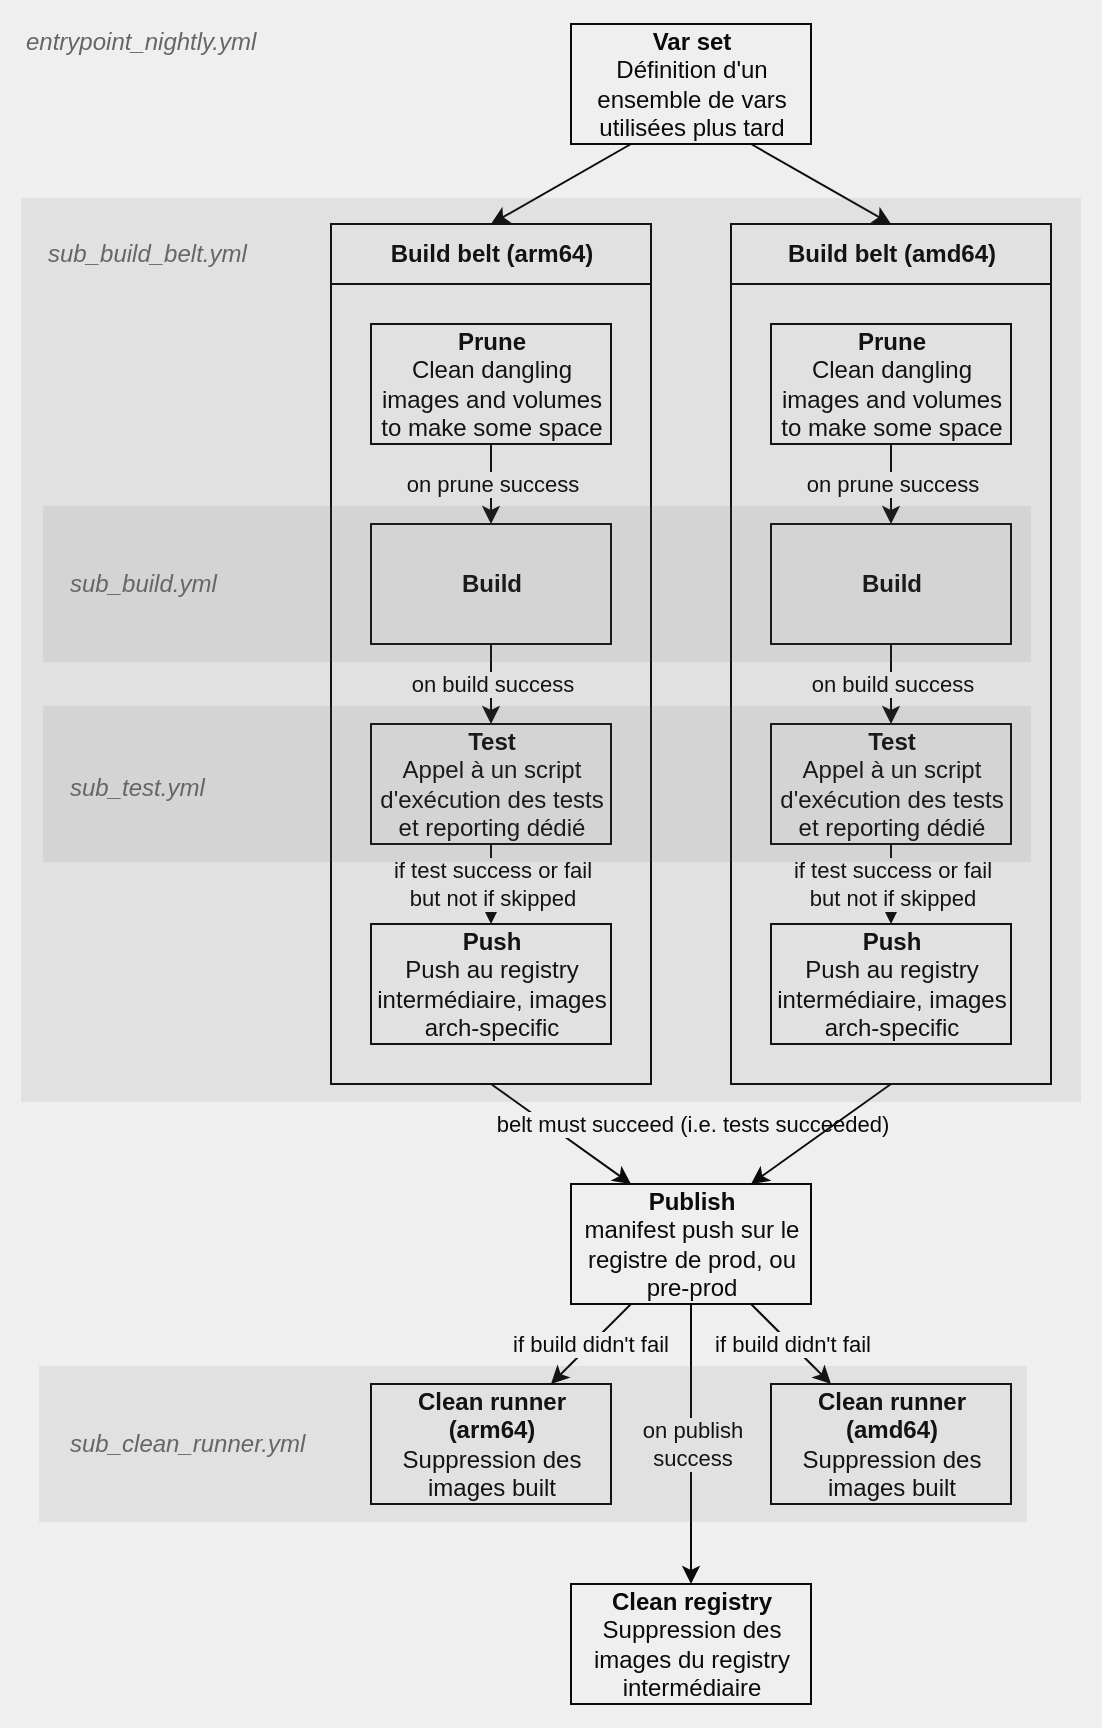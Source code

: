 <mxfile version="19.0.3" type="device" pages="4"><diagram id="oUdxDkNktjuVZKOA78vz" name="nightly"><mxGraphModel dx="841" dy="678" grid="0" gridSize="10" guides="1" tooltips="1" connect="1" arrows="1" fold="1" page="1" pageScale="1" pageWidth="827" pageHeight="1169" math="0" shadow="0"><root><mxCell id="0"/><mxCell id="1" parent="0"/><mxCell id="wuX9oSgIM0jUx1ZWqXyO-3" value="" style="edgeStyle=none;rounded=0;orthogonalLoop=1;jettySize=auto;html=1;entryX=0.5;entryY=0;entryDx=0;entryDy=0;exitX=0.25;exitY=1;exitDx=0;exitDy=0;" parent="1" source="wuX9oSgIM0jUx1ZWqXyO-1" target="wuX9oSgIM0jUx1ZWqXyO-27" edge="1"><mxGeometry relative="1" as="geometry"><mxPoint x="393.577" y="312" as="targetPoint"/></mxGeometry></mxCell><mxCell id="wuX9oSgIM0jUx1ZWqXyO-22" style="edgeStyle=none;rounded=0;orthogonalLoop=1;jettySize=auto;html=1;entryX=0.5;entryY=0;entryDx=0;entryDy=0;exitX=0.75;exitY=1;exitDx=0;exitDy=0;" parent="1" source="wuX9oSgIM0jUx1ZWqXyO-1" target="wuX9oSgIM0jUx1ZWqXyO-36" edge="1"><mxGeometry relative="1" as="geometry"><mxPoint x="547.423" y="312" as="targetPoint"/></mxGeometry></mxCell><mxCell id="wuX9oSgIM0jUx1ZWqXyO-1" value="&lt;b&gt;Var set&lt;/b&gt;&lt;br&gt;Définition d'un ensemble de vars utilisées plus tard" style="whiteSpace=wrap;html=1;" parent="1" vertex="1"><mxGeometry x="390.5" y="182" width="120" height="60" as="geometry"/></mxCell><mxCell id="wuX9oSgIM0jUx1ZWqXyO-10" style="edgeStyle=none;rounded=0;orthogonalLoop=1;jettySize=auto;html=1;" parent="1" edge="1"><mxGeometry relative="1" as="geometry"><mxPoint x="130" y="330" as="sourcePoint"/></mxGeometry></mxCell><mxCell id="wuX9oSgIM0jUx1ZWqXyO-11" style="edgeStyle=none;rounded=0;orthogonalLoop=1;jettySize=auto;html=1;" parent="1" edge="1"><mxGeometry relative="1" as="geometry"><mxPoint x="130" y="460" as="sourcePoint"/></mxGeometry></mxCell><mxCell id="wuX9oSgIM0jUx1ZWqXyO-12" style="edgeStyle=none;rounded=0;orthogonalLoop=1;jettySize=auto;html=1;" parent="1" edge="1"><mxGeometry relative="1" as="geometry"><mxPoint x="130" y="590" as="sourcePoint"/></mxGeometry></mxCell><mxCell id="wuX9oSgIM0jUx1ZWqXyO-13" value="belt must succeed (i.e. tests succeeded)" style="edgeStyle=none;rounded=0;orthogonalLoop=1;jettySize=auto;html=1;exitX=0.5;exitY=1;exitDx=0;exitDy=0;entryX=0.25;entryY=0;entryDx=0;entryDy=0;" parent="1" source="wuX9oSgIM0jUx1ZWqXyO-28" target="wuX9oSgIM0jUx1ZWqXyO-7" edge="1"><mxGeometry x="1" y="42" relative="1" as="geometry"><mxPoint x="393.577" y="762" as="sourcePoint"/><mxPoint x="6" y="4" as="offset"/></mxGeometry></mxCell><mxCell id="wuX9oSgIM0jUx1ZWqXyO-14" value="if build didn't fail" style="edgeStyle=none;rounded=0;orthogonalLoop=1;jettySize=auto;html=1;exitX=0.25;exitY=1;exitDx=0;exitDy=0;" parent="1" source="wuX9oSgIM0jUx1ZWqXyO-7" target="wuX9oSgIM0jUx1ZWqXyO-8" edge="1"><mxGeometry relative="1" as="geometry"/></mxCell><mxCell id="wuX9oSgIM0jUx1ZWqXyO-25" value="if build didn't fail" style="edgeStyle=none;rounded=0;orthogonalLoop=1;jettySize=auto;html=1;" parent="1" source="wuX9oSgIM0jUx1ZWqXyO-7" target="wuX9oSgIM0jUx1ZWqXyO-24" edge="1"><mxGeometry relative="1" as="geometry"/></mxCell><mxCell id="wuX9oSgIM0jUx1ZWqXyO-45" value="on publish&lt;br&gt;success" style="edgeStyle=none;rounded=0;orthogonalLoop=1;jettySize=auto;html=1;entryX=0.5;entryY=0;entryDx=0;entryDy=0;" parent="1" source="wuX9oSgIM0jUx1ZWqXyO-7" target="wuX9oSgIM0jUx1ZWqXyO-9" edge="1"><mxGeometry relative="1" as="geometry"/></mxCell><mxCell id="wuX9oSgIM0jUx1ZWqXyO-7" value="&lt;b&gt;Publish&lt;/b&gt;&lt;br&gt;manifest push sur le registre de prod, ou pre-prod" style="whiteSpace=wrap;html=1;" parent="1" vertex="1"><mxGeometry x="390.5" y="762" width="120" height="60" as="geometry"/></mxCell><mxCell id="wuX9oSgIM0jUx1ZWqXyO-8" value="&lt;b&gt;Clean runner (arm64)&lt;/b&gt;&lt;br&gt;Suppression des images built" style="whiteSpace=wrap;html=1;" parent="1" vertex="1"><mxGeometry x="290.5" y="862" width="120" height="60" as="geometry"/></mxCell><mxCell id="wuX9oSgIM0jUx1ZWqXyO-9" value="&lt;b&gt;Clean registry&lt;/b&gt;&lt;br&gt;Suppression des images du registry intermédiaire" style="whiteSpace=wrap;html=1;" parent="1" vertex="1"><mxGeometry x="390.5" y="962" width="120" height="60" as="geometry"/></mxCell><mxCell id="wuX9oSgIM0jUx1ZWqXyO-23" value="" style="edgeStyle=none;rounded=0;orthogonalLoop=1;jettySize=auto;html=1;entryX=0.75;entryY=0;entryDx=0;entryDy=0;exitX=0.5;exitY=1;exitDx=0;exitDy=0;" parent="1" source="wuX9oSgIM0jUx1ZWqXyO-37" target="wuX9oSgIM0jUx1ZWqXyO-7" edge="1"><mxGeometry relative="1" as="geometry"><mxPoint x="547.423" y="762" as="sourcePoint"/></mxGeometry></mxCell><mxCell id="wuX9oSgIM0jUx1ZWqXyO-24" value="&lt;b&gt;Clean runner (amd64)&lt;/b&gt;&lt;br&gt;Suppression des images built" style="whiteSpace=wrap;html=1;" parent="1" vertex="1"><mxGeometry x="490.5" y="862" width="120" height="60" as="geometry"/></mxCell><mxCell id="wuX9oSgIM0jUx1ZWqXyO-27" value="&lt;b&gt;Build belt (arm64)&lt;/b&gt;" style="whiteSpace=wrap;html=1;" parent="1" vertex="1"><mxGeometry x="270.5" y="282" width="160" height="30" as="geometry"/></mxCell><mxCell id="wuX9oSgIM0jUx1ZWqXyO-28" value="" style="whiteSpace=wrap;html=1;" parent="1" vertex="1"><mxGeometry x="270.5" y="312" width="160" height="400" as="geometry"/></mxCell><mxCell id="wuX9oSgIM0jUx1ZWqXyO-33" value="on prune success" style="edgeStyle=none;rounded=0;orthogonalLoop=1;jettySize=auto;html=1;" parent="1" source="wuX9oSgIM0jUx1ZWqXyO-29" target="wuX9oSgIM0jUx1ZWqXyO-30" edge="1"><mxGeometry relative="1" as="geometry"/></mxCell><mxCell id="wuX9oSgIM0jUx1ZWqXyO-29" value="&lt;b&gt;Prune&lt;/b&gt;&lt;br&gt;Clean dangling images and volumes to make some space" style="whiteSpace=wrap;html=1;" parent="1" vertex="1"><mxGeometry x="290.5" y="332" width="120" height="60" as="geometry"/></mxCell><mxCell id="wuX9oSgIM0jUx1ZWqXyO-34" value="on build success" style="edgeStyle=none;rounded=0;orthogonalLoop=1;jettySize=auto;html=1;" parent="1" source="wuX9oSgIM0jUx1ZWqXyO-30" target="wuX9oSgIM0jUx1ZWqXyO-31" edge="1"><mxGeometry relative="1" as="geometry"/></mxCell><mxCell id="wuX9oSgIM0jUx1ZWqXyO-30" value="&lt;b&gt;Build&lt;/b&gt;" style="whiteSpace=wrap;html=1;" parent="1" vertex="1"><mxGeometry x="290.5" y="432" width="120" height="60" as="geometry"/></mxCell><mxCell id="wuX9oSgIM0jUx1ZWqXyO-35" value="if test success or fail&lt;br&gt;but not if skipped" style="edgeStyle=none;rounded=0;orthogonalLoop=1;jettySize=auto;html=1;" parent="1" source="wuX9oSgIM0jUx1ZWqXyO-31" target="wuX9oSgIM0jUx1ZWqXyO-32" edge="1"><mxGeometry relative="1" as="geometry"/></mxCell><mxCell id="wuX9oSgIM0jUx1ZWqXyO-31" value="&lt;b&gt;Test&lt;/b&gt;&lt;br&gt;Appel à un script d'exécution des tests et reporting dédié" style="whiteSpace=wrap;html=1;" parent="1" vertex="1"><mxGeometry x="290.5" y="532" width="120" height="60" as="geometry"/></mxCell><mxCell id="wuX9oSgIM0jUx1ZWqXyO-32" value="&lt;b&gt;Push&lt;/b&gt;&lt;br&gt;Push au registry intermédiaire, images arch-specific" style="whiteSpace=wrap;html=1;" parent="1" vertex="1"><mxGeometry x="290.5" y="632" width="120" height="60" as="geometry"/></mxCell><mxCell id="wuX9oSgIM0jUx1ZWqXyO-36" value="&lt;b&gt;Build belt (amd64)&lt;/b&gt;" style="whiteSpace=wrap;html=1;" parent="1" vertex="1"><mxGeometry x="470.5" y="282" width="160" height="30" as="geometry"/></mxCell><mxCell id="wuX9oSgIM0jUx1ZWqXyO-37" value="" style="whiteSpace=wrap;html=1;" parent="1" vertex="1"><mxGeometry x="470.5" y="312" width="160" height="400" as="geometry"/></mxCell><mxCell id="wuX9oSgIM0jUx1ZWqXyO-38" value="on prune success" style="edgeStyle=none;rounded=0;orthogonalLoop=1;jettySize=auto;html=1;" parent="1" source="wuX9oSgIM0jUx1ZWqXyO-39" target="wuX9oSgIM0jUx1ZWqXyO-41" edge="1"><mxGeometry relative="1" as="geometry"/></mxCell><mxCell id="wuX9oSgIM0jUx1ZWqXyO-39" value="&lt;b&gt;Prune&lt;/b&gt;&lt;br&gt;Clean dangling images and volumes to make some space" style="whiteSpace=wrap;html=1;" parent="1" vertex="1"><mxGeometry x="490.5" y="332" width="120" height="60" as="geometry"/></mxCell><mxCell id="wuX9oSgIM0jUx1ZWqXyO-40" value="on build success" style="edgeStyle=none;rounded=0;orthogonalLoop=1;jettySize=auto;html=1;" parent="1" source="wuX9oSgIM0jUx1ZWqXyO-41" target="wuX9oSgIM0jUx1ZWqXyO-43" edge="1"><mxGeometry relative="1" as="geometry"/></mxCell><mxCell id="wuX9oSgIM0jUx1ZWqXyO-41" value="&lt;b&gt;Build&lt;/b&gt;" style="whiteSpace=wrap;html=1;" parent="1" vertex="1"><mxGeometry x="490.5" y="432" width="120" height="60" as="geometry"/></mxCell><mxCell id="wuX9oSgIM0jUx1ZWqXyO-42" value="if test success or fail&lt;br&gt;but not if skipped" style="edgeStyle=none;rounded=0;orthogonalLoop=1;jettySize=auto;html=1;" parent="1" source="wuX9oSgIM0jUx1ZWqXyO-43" target="wuX9oSgIM0jUx1ZWqXyO-44" edge="1"><mxGeometry relative="1" as="geometry"/></mxCell><mxCell id="wuX9oSgIM0jUx1ZWqXyO-43" value="&lt;b&gt;Test&lt;/b&gt;&lt;br&gt;Appel à un script d'exécution des tests et reporting dédié" style="whiteSpace=wrap;html=1;" parent="1" vertex="1"><mxGeometry x="490.5" y="532" width="120" height="60" as="geometry"/></mxCell><mxCell id="wuX9oSgIM0jUx1ZWqXyO-44" value="&lt;b&gt;Push&lt;/b&gt;&lt;br&gt;Push au registry intermédiaire, images arch-specific" style="whiteSpace=wrap;html=1;" parent="1" vertex="1"><mxGeometry x="490.5" y="632" width="120" height="60" as="geometry"/></mxCell><mxCell id="ziupGznKkiWAc8CRBbru-1" value="" style="group" parent="1" vertex="1" connectable="0"><mxGeometry x="126.5" y="523" width="494" height="78" as="geometry"/></mxCell><mxCell id="TZnMU-Mx0C_ofMHHKiMI-8" value="" style="rounded=0;whiteSpace=wrap;html=1;fillColor=#666666;fontColor=#333333;strokeColor=none;dashed=1;opacity=10;" parent="ziupGznKkiWAc8CRBbru-1" vertex="1"><mxGeometry width="494" height="78" as="geometry"/></mxCell><mxCell id="TZnMU-Mx0C_ofMHHKiMI-4" value="sub_test.yml" style="text;html=1;align=left;verticalAlign=middle;resizable=0;points=[];autosize=1;strokeColor=none;fillColor=none;fontStyle=2;fontColor=#666666;" parent="ziupGznKkiWAc8CRBbru-1" vertex="1"><mxGeometry x="11" y="32" width="77" height="18" as="geometry"/></mxCell><mxCell id="ziupGznKkiWAc8CRBbru-2" value="" style="group" parent="1" vertex="1" connectable="0"><mxGeometry x="126.5" y="423" width="494" height="78" as="geometry"/></mxCell><mxCell id="TZnMU-Mx0C_ofMHHKiMI-7" value="" style="rounded=0;whiteSpace=wrap;html=1;fillColor=#666666;fontColor=#333333;strokeColor=none;dashed=1;opacity=10;" parent="ziupGznKkiWAc8CRBbru-2" vertex="1"><mxGeometry width="494" height="78" as="geometry"/></mxCell><mxCell id="TZnMU-Mx0C_ofMHHKiMI-3" value="sub_build.yml" style="text;html=1;align=left;verticalAlign=middle;resizable=0;points=[];autosize=1;strokeColor=none;fillColor=none;fontStyle=2;fontColor=#666666;" parent="ziupGznKkiWAc8CRBbru-2" vertex="1"><mxGeometry x="11" y="30" width="83" height="18" as="geometry"/></mxCell><mxCell id="ziupGznKkiWAc8CRBbru-3" value="" style="group" parent="1" vertex="1" connectable="0"><mxGeometry x="124.5" y="853" width="494" height="78" as="geometry"/></mxCell><mxCell id="TZnMU-Mx0C_ofMHHKiMI-10" value="" style="rounded=0;whiteSpace=wrap;html=1;fillColor=#666666;fontColor=#333333;strokeColor=none;dashed=1;opacity=10;" parent="ziupGznKkiWAc8CRBbru-3" vertex="1"><mxGeometry width="494" height="78" as="geometry"/></mxCell><mxCell id="TZnMU-Mx0C_ofMHHKiMI-11" value="sub_clean_runner.yml" style="text;html=1;align=left;verticalAlign=middle;resizable=0;points=[];autosize=1;strokeColor=none;fillColor=none;fontStyle=2;fontColor=#666666;" parent="ziupGznKkiWAc8CRBbru-3" vertex="1"><mxGeometry x="13" y="30" width="127" height="18" as="geometry"/></mxCell><mxCell id="ziupGznKkiWAc8CRBbru-4" value="" style="group" parent="1" vertex="1" connectable="0"><mxGeometry x="115.5" y="269" width="530" height="452" as="geometry"/></mxCell><mxCell id="TZnMU-Mx0C_ofMHHKiMI-6" value="" style="rounded=0;whiteSpace=wrap;html=1;fillColor=#666666;fontColor=#333333;strokeColor=none;dashed=1;opacity=10;" parent="ziupGznKkiWAc8CRBbru-4" vertex="1"><mxGeometry width="530" height="452" as="geometry"/></mxCell><mxCell id="TZnMU-Mx0C_ofMHHKiMI-5" value="sub_build_belt.yml" style="text;html=1;align=left;verticalAlign=middle;resizable=0;points=[];autosize=1;strokeColor=none;fillColor=none;fontStyle=2;fontColor=#666666;" parent="ziupGznKkiWAc8CRBbru-4" vertex="1"><mxGeometry x="11" y="19" width="109" height="18" as="geometry"/></mxCell><mxCell id="ziupGznKkiWAc8CRBbru-5" value="" style="group" parent="1" vertex="1" connectable="0"><mxGeometry x="105" y="170" width="551" height="864" as="geometry"/></mxCell><mxCell id="TZnMU-Mx0C_ofMHHKiMI-12" value="" style="rounded=0;whiteSpace=wrap;html=1;fillColor=#666666;fontColor=#333333;strokeColor=none;dashed=1;opacity=10;" parent="ziupGznKkiWAc8CRBbru-5" vertex="1"><mxGeometry width="551" height="864" as="geometry"/></mxCell><mxCell id="TZnMU-Mx0C_ofMHHKiMI-13" value="entrypoint_nightly.yml" style="text;html=1;align=left;verticalAlign=middle;resizable=0;points=[];autosize=1;strokeColor=none;fillColor=none;fontStyle=2;fontColor=#666666;" parent="ziupGznKkiWAc8CRBbru-5" vertex="1"><mxGeometry x="10.5" y="12" width="125" height="18" as="geometry"/></mxCell></root></mxGraphModel></diagram><diagram id="EORowYz9TdDb1lFO-3GI" name="external PR"><mxGraphModel dx="1851" dy="848" grid="1" gridSize="10" guides="1" tooltips="1" connect="1" arrows="1" fold="1" page="0" pageScale="1" pageWidth="827" pageHeight="1169" math="0" shadow="0"><root><mxCell id="0"/><mxCell id="1" parent="0"/><mxCell id="Pl0NpAyM7Yf8DKogT1UU-1" value="" style="edgeStyle=none;rounded=0;orthogonalLoop=1;jettySize=auto;html=1;entryX=0.5;entryY=0;entryDx=0;entryDy=0;exitX=0.25;exitY=1;exitDx=0;exitDy=0;" parent="1" source="Pl0NpAyM7Yf8DKogT1UU-3" target="Pl0NpAyM7Yf8DKogT1UU-13" edge="1"><mxGeometry relative="1" as="geometry"><mxPoint x="393.577" y="312" as="targetPoint"/></mxGeometry></mxCell><mxCell id="Pl0NpAyM7Yf8DKogT1UU-2" style="edgeStyle=none;rounded=0;orthogonalLoop=1;jettySize=auto;html=1;entryX=0.5;entryY=0;entryDx=0;entryDy=0;exitX=0.75;exitY=1;exitDx=0;exitDy=0;" parent="1" source="Pl0NpAyM7Yf8DKogT1UU-3" target="Pl0NpAyM7Yf8DKogT1UU-22" edge="1"><mxGeometry relative="1" as="geometry"><mxPoint x="547.423" y="312" as="targetPoint"/></mxGeometry></mxCell><mxCell id="Pl0NpAyM7Yf8DKogT1UU-3" value="&lt;b&gt;Var set&lt;/b&gt;&lt;br&gt;Définition d'un ensemble de vars utilisées plus tard" style="whiteSpace=wrap;html=1;" parent="1" vertex="1"><mxGeometry x="390.5" y="182" width="120" height="60" as="geometry"/></mxCell><mxCell id="Pl0NpAyM7Yf8DKogT1UU-4" value="&lt;meta charset=&quot;utf-8&quot;&gt;&lt;span style=&quot;color: rgb(0, 0, 0); font-family: Helvetica; font-size: 11px; font-style: normal; font-variant-ligatures: normal; font-variant-caps: normal; font-weight: 400; letter-spacing: normal; orphans: 2; text-align: center; text-indent: 0px; text-transform: none; widows: 2; word-spacing: 0px; -webkit-text-stroke-width: 0px; background-color: rgb(255, 255, 255); text-decoration-thickness: initial; text-decoration-style: initial; text-decoration-color: initial; float: none; display: inline !important;&quot;&gt;on build success&lt;/span&gt;" style="edgeStyle=none;rounded=0;orthogonalLoop=1;jettySize=auto;html=1;exitX=0.5;exitY=1;exitDx=0;exitDy=0;entryX=0.5;entryY=0;entryDx=0;entryDy=0;" parent="1" source="Pl0NpAyM7Yf8DKogT1UU-14" target="Pl0NpAyM7Yf8DKogT1UU-9" edge="1"><mxGeometry x="0.118" relative="1" as="geometry"><mxPoint x="393.577" y="762" as="sourcePoint"/><mxPoint as="offset"/><mxPoint x="420.5" y="762" as="targetPoint"/></mxGeometry></mxCell><mxCell id="Pl0NpAyM7Yf8DKogT1UU-9" value="&lt;b&gt;Clean runner (arm64)&lt;/b&gt;&lt;br&gt;Suppression des images built" style="whiteSpace=wrap;html=1;" parent="1" vertex="1"><mxGeometry x="290.5" y="650" width="120" height="60" as="geometry"/></mxCell><mxCell id="Pl0NpAyM7Yf8DKogT1UU-11" value="&lt;meta charset=&quot;utf-8&quot;&gt;&lt;span style=&quot;color: rgb(0, 0, 0); font-family: Helvetica; font-size: 11px; font-style: normal; font-variant-ligatures: normal; font-variant-caps: normal; font-weight: 400; letter-spacing: normal; orphans: 2; text-align: center; text-indent: 0px; text-transform: none; widows: 2; word-spacing: 0px; -webkit-text-stroke-width: 0px; background-color: rgb(255, 255, 255); text-decoration-thickness: initial; text-decoration-style: initial; text-decoration-color: initial; float: none; display: inline !important;&quot;&gt;on build success&lt;/span&gt;" style="edgeStyle=none;rounded=0;orthogonalLoop=1;jettySize=auto;html=1;entryX=0.5;entryY=0;entryDx=0;entryDy=0;exitX=0.5;exitY=1;exitDx=0;exitDy=0;" parent="1" source="Pl0NpAyM7Yf8DKogT1UU-23" target="Pl0NpAyM7Yf8DKogT1UU-12" edge="1"><mxGeometry x="0.118" relative="1" as="geometry"><mxPoint x="547.423" y="762" as="sourcePoint"/><mxPoint x="480.5" y="762" as="targetPoint"/><mxPoint as="offset"/></mxGeometry></mxCell><mxCell id="Pl0NpAyM7Yf8DKogT1UU-12" value="&lt;b&gt;Clean runner (amd64)&lt;/b&gt;&lt;br&gt;Suppression des images built" style="whiteSpace=wrap;html=1;" parent="1" vertex="1"><mxGeometry x="490.5" y="650" width="120" height="60" as="geometry"/></mxCell><mxCell id="Pl0NpAyM7Yf8DKogT1UU-13" value="&lt;b&gt;Build belt (arm64)&lt;/b&gt;" style="whiteSpace=wrap;html=1;" parent="1" vertex="1"><mxGeometry x="270.5" y="282" width="160" height="30" as="geometry"/></mxCell><mxCell id="Pl0NpAyM7Yf8DKogT1UU-14" value="" style="whiteSpace=wrap;html=1;" parent="1" vertex="1"><mxGeometry x="270.5" y="312" width="160" height="298" as="geometry"/></mxCell><mxCell id="Pl0NpAyM7Yf8DKogT1UU-15" value="on prune success" style="edgeStyle=none;rounded=0;orthogonalLoop=1;jettySize=auto;html=1;" parent="1" source="Pl0NpAyM7Yf8DKogT1UU-16" target="Pl0NpAyM7Yf8DKogT1UU-18" edge="1"><mxGeometry relative="1" as="geometry"/></mxCell><mxCell id="Pl0NpAyM7Yf8DKogT1UU-16" value="&lt;b&gt;Prune&lt;/b&gt;&lt;br&gt;Clean dangling images and volumes to make some space" style="whiteSpace=wrap;html=1;" parent="1" vertex="1"><mxGeometry x="290.5" y="332" width="120" height="60" as="geometry"/></mxCell><mxCell id="Pl0NpAyM7Yf8DKogT1UU-17" value="on build success" style="edgeStyle=none;rounded=0;orthogonalLoop=1;jettySize=auto;html=1;" parent="1" source="Pl0NpAyM7Yf8DKogT1UU-18" target="Pl0NpAyM7Yf8DKogT1UU-20" edge="1"><mxGeometry relative="1" as="geometry"/></mxCell><mxCell id="Pl0NpAyM7Yf8DKogT1UU-18" value="&lt;b&gt;Build&lt;/b&gt;" style="whiteSpace=wrap;html=1;" parent="1" vertex="1"><mxGeometry x="290.5" y="432" width="120" height="60" as="geometry"/></mxCell><mxCell id="Pl0NpAyM7Yf8DKogT1UU-20" value="&lt;b&gt;Test&lt;/b&gt;&lt;br&gt;Appel à un script d'exécution des tests et reporting dédié" style="whiteSpace=wrap;html=1;" parent="1" vertex="1"><mxGeometry x="290.5" y="532" width="120" height="60" as="geometry"/></mxCell><mxCell id="Pl0NpAyM7Yf8DKogT1UU-22" value="&lt;b&gt;Build belt (amd64)&lt;/b&gt;" style="whiteSpace=wrap;html=1;" parent="1" vertex="1"><mxGeometry x="470.5" y="282" width="160" height="30" as="geometry"/></mxCell><mxCell id="Pl0NpAyM7Yf8DKogT1UU-23" value="" style="whiteSpace=wrap;html=1;" parent="1" vertex="1"><mxGeometry x="470.5" y="312" width="160" height="298" as="geometry"/></mxCell><mxCell id="Pl0NpAyM7Yf8DKogT1UU-24" value="on prune success" style="edgeStyle=none;rounded=0;orthogonalLoop=1;jettySize=auto;html=1;" parent="1" source="Pl0NpAyM7Yf8DKogT1UU-25" target="Pl0NpAyM7Yf8DKogT1UU-27" edge="1"><mxGeometry relative="1" as="geometry"/></mxCell><mxCell id="Pl0NpAyM7Yf8DKogT1UU-25" value="&lt;b&gt;Prune&lt;/b&gt;&lt;br&gt;Clean dangling images and volumes to make some space" style="whiteSpace=wrap;html=1;" parent="1" vertex="1"><mxGeometry x="490.5" y="332" width="120" height="60" as="geometry"/></mxCell><mxCell id="Pl0NpAyM7Yf8DKogT1UU-26" value="on build success" style="edgeStyle=none;rounded=0;orthogonalLoop=1;jettySize=auto;html=1;" parent="1" source="Pl0NpAyM7Yf8DKogT1UU-27" target="Pl0NpAyM7Yf8DKogT1UU-29" edge="1"><mxGeometry relative="1" as="geometry"/></mxCell><mxCell id="Pl0NpAyM7Yf8DKogT1UU-27" value="&lt;b&gt;Build&lt;/b&gt;" style="whiteSpace=wrap;html=1;" parent="1" vertex="1"><mxGeometry x="490.5" y="432" width="120" height="60" as="geometry"/></mxCell><mxCell id="Pl0NpAyM7Yf8DKogT1UU-29" value="&lt;b&gt;Test&lt;/b&gt;&lt;br&gt;Appel à un script d'exécution des tests et reporting dédié" style="whiteSpace=wrap;html=1;" parent="1" vertex="1"><mxGeometry x="490.5" y="532" width="120" height="60" as="geometry"/></mxCell><mxCell id="Pl0NpAyM7Yf8DKogT1UU-31" value="" style="group" parent="1" vertex="1" connectable="0"><mxGeometry x="130" y="523" width="531" height="361" as="geometry"/></mxCell><mxCell id="Pl0NpAyM7Yf8DKogT1UU-32" value="" style="rounded=0;whiteSpace=wrap;html=1;fillColor=#666666;fontColor=#333333;strokeColor=none;dashed=1;opacity=10;" parent="Pl0NpAyM7Yf8DKogT1UU-31" vertex="1"><mxGeometry width="494" height="78" as="geometry"/></mxCell><mxCell id="Pl0NpAyM7Yf8DKogT1UU-33" value="sub_test.yml" style="text;html=1;align=left;verticalAlign=middle;resizable=0;points=[];autosize=1;strokeColor=none;fillColor=none;fontStyle=2;fontColor=#666666;" parent="Pl0NpAyM7Yf8DKogT1UU-31" vertex="1"><mxGeometry x="11" y="32" width="77" height="18" as="geometry"/></mxCell><mxCell id="Pl0NpAyM7Yf8DKogT1UU-40" value="" style="group" parent="Pl0NpAyM7Yf8DKogT1UU-31" vertex="1" connectable="0"><mxGeometry x="-20" y="-263" width="551" height="624" as="geometry"/></mxCell><mxCell id="Pl0NpAyM7Yf8DKogT1UU-41" value="" style="rounded=0;whiteSpace=wrap;html=1;fillColor=#666666;fontColor=#333333;strokeColor=none;dashed=1;opacity=10;" parent="Pl0NpAyM7Yf8DKogT1UU-40" vertex="1"><mxGeometry width="530" height="360" as="geometry"/></mxCell><mxCell id="Pl0NpAyM7Yf8DKogT1UU-42" value="sub_build_belt.yml" style="text;html=1;align=left;verticalAlign=middle;resizable=0;points=[];autosize=1;strokeColor=none;fillColor=none;fontStyle=2;fontColor=#666666;" parent="Pl0NpAyM7Yf8DKogT1UU-40" vertex="1"><mxGeometry x="11" y="19" width="109" height="18" as="geometry"/></mxCell><mxCell id="Pl0NpAyM7Yf8DKogT1UU-47" value="" style="rounded=0;whiteSpace=wrap;html=1;fillColor=#666666;fontColor=#333333;strokeColor=none;dashed=1;opacity=10;" parent="Pl0NpAyM7Yf8DKogT1UU-40" vertex="1"><mxGeometry x="-10.5" y="-100" width="551" height="580" as="geometry"/></mxCell><mxCell id="Pl0NpAyM7Yf8DKogT1UU-34" value="" style="group" parent="1" vertex="1" connectable="0"><mxGeometry x="130" y="423" width="494" height="78" as="geometry"/></mxCell><mxCell id="Pl0NpAyM7Yf8DKogT1UU-35" value="" style="rounded=0;whiteSpace=wrap;html=1;fillColor=#666666;fontColor=#333333;strokeColor=none;dashed=1;opacity=10;" parent="Pl0NpAyM7Yf8DKogT1UU-34" vertex="1"><mxGeometry width="494" height="78" as="geometry"/></mxCell><mxCell id="Pl0NpAyM7Yf8DKogT1UU-36" value="sub_build.yml" style="text;html=1;align=left;verticalAlign=middle;resizable=0;points=[];autosize=1;strokeColor=none;fillColor=none;fontStyle=2;fontColor=#666666;" parent="Pl0NpAyM7Yf8DKogT1UU-34" vertex="1"><mxGeometry x="11" y="30" width="83" height="18" as="geometry"/></mxCell><mxCell id="Pl0NpAyM7Yf8DKogT1UU-37" value="" style="group" parent="1" vertex="1" connectable="0"><mxGeometry x="130" y="641" width="494" height="78" as="geometry"/></mxCell><mxCell id="Pl0NpAyM7Yf8DKogT1UU-38" value="" style="rounded=0;whiteSpace=wrap;html=1;fillColor=#666666;fontColor=#333333;strokeColor=none;dashed=1;opacity=10;" parent="Pl0NpAyM7Yf8DKogT1UU-37" vertex="1"><mxGeometry width="494" height="78" as="geometry"/></mxCell><mxCell id="Pl0NpAyM7Yf8DKogT1UU-39" value="sub_clean_runner.yml" style="text;html=1;align=left;verticalAlign=middle;resizable=0;points=[];autosize=1;strokeColor=none;fillColor=none;fontStyle=2;fontColor=#666666;" parent="Pl0NpAyM7Yf8DKogT1UU-37" vertex="1"><mxGeometry x="13" y="30" width="127" height="18" as="geometry"/></mxCell><mxCell id="Pl0NpAyM7Yf8DKogT1UU-46" value="" style="group" parent="1" vertex="1" connectable="0"><mxGeometry x="-540" y="111" width="1019" height="700" as="geometry"/></mxCell><mxCell id="Pl0NpAyM7Yf8DKogT1UU-48" value="entrypoint_preprod_*.yml" style="text;html=1;align=left;verticalAlign=middle;resizable=0;points=[];autosize=1;strokeColor=none;fillColor=none;fontStyle=2;fontColor=#666666;" parent="Pl0NpAyM7Yf8DKogT1UU-46" vertex="1"><mxGeometry x="644.5" y="59.002" width="150" height="20" as="geometry"/></mxCell></root></mxGraphModel></diagram><diagram id="os21v0wulnmIMyBZTC94" name="release PR (preprod)"><mxGraphModel dx="841" dy="678" grid="0" gridSize="10" guides="1" tooltips="1" connect="1" arrows="1" fold="1" page="0" pageScale="1" pageWidth="827" pageHeight="1169" math="0" shadow="0"><root><mxCell id="0"/><mxCell id="1" parent="0"/><mxCell id="J4MXsIWUhymtV_mAmKUy-1" value="" style="edgeStyle=none;rounded=0;orthogonalLoop=1;jettySize=auto;html=1;entryX=0.5;entryY=0;entryDx=0;entryDy=0;exitX=0.25;exitY=1;exitDx=0;exitDy=0;" parent="1" source="J4MXsIWUhymtV_mAmKUy-3" target="J4MXsIWUhymtV_mAmKUy-13" edge="1"><mxGeometry relative="1" as="geometry"><mxPoint x="393.577" y="312" as="targetPoint"/></mxGeometry></mxCell><mxCell id="J4MXsIWUhymtV_mAmKUy-2" style="edgeStyle=none;rounded=0;orthogonalLoop=1;jettySize=auto;html=1;entryX=0.5;entryY=0;entryDx=0;entryDy=0;exitX=0.75;exitY=1;exitDx=0;exitDy=0;" parent="1" source="J4MXsIWUhymtV_mAmKUy-3" target="J4MXsIWUhymtV_mAmKUy-22" edge="1"><mxGeometry relative="1" as="geometry"><mxPoint x="547.423" y="312" as="targetPoint"/></mxGeometry></mxCell><mxCell id="J4MXsIWUhymtV_mAmKUy-3" value="&lt;b&gt;Var set&lt;/b&gt;&lt;br&gt;Définition d'un ensemble de vars utilisées plus tard" style="whiteSpace=wrap;html=1;" parent="1" vertex="1"><mxGeometry x="390.5" y="182" width="120" height="60" as="geometry"/></mxCell><mxCell id="J4MXsIWUhymtV_mAmKUy-4" value="belt must succeed (i.e. tests succeeded)" style="edgeStyle=none;rounded=0;orthogonalLoop=1;jettySize=auto;html=1;exitX=0.5;exitY=1;exitDx=0;exitDy=0;entryX=0.25;entryY=0;entryDx=0;entryDy=0;" parent="1" source="J4MXsIWUhymtV_mAmKUy-14" target="J4MXsIWUhymtV_mAmKUy-8" edge="1"><mxGeometry x="1" y="42" relative="1" as="geometry"><mxPoint x="393.577" y="762" as="sourcePoint"/><mxPoint x="6" y="4" as="offset"/></mxGeometry></mxCell><mxCell id="J4MXsIWUhymtV_mAmKUy-5" value="if build didn't fail" style="edgeStyle=none;rounded=0;orthogonalLoop=1;jettySize=auto;html=1;exitX=0.25;exitY=1;exitDx=0;exitDy=0;" parent="1" source="J4MXsIWUhymtV_mAmKUy-8" target="J4MXsIWUhymtV_mAmKUy-9" edge="1"><mxGeometry relative="1" as="geometry"/></mxCell><mxCell id="J4MXsIWUhymtV_mAmKUy-6" value="if build didn't fail" style="edgeStyle=none;rounded=0;orthogonalLoop=1;jettySize=auto;html=1;" parent="1" source="J4MXsIWUhymtV_mAmKUy-8" target="J4MXsIWUhymtV_mAmKUy-12" edge="1"><mxGeometry relative="1" as="geometry"/></mxCell><mxCell id="J4MXsIWUhymtV_mAmKUy-7" value="on publish&lt;br&gt;success" style="edgeStyle=none;rounded=0;orthogonalLoop=1;jettySize=auto;html=1;entryX=0.5;entryY=0;entryDx=0;entryDy=0;" parent="1" source="J4MXsIWUhymtV_mAmKUy-8" target="J4MXsIWUhymtV_mAmKUy-10" edge="1"><mxGeometry relative="1" as="geometry"/></mxCell><mxCell id="J4MXsIWUhymtV_mAmKUy-8" value="&lt;b&gt;Publish&lt;/b&gt;&lt;br&gt;manifest push sur le registre de prod, ou pre-prod" style="whiteSpace=wrap;html=1;" parent="1" vertex="1"><mxGeometry x="390.5" y="762" width="120" height="60" as="geometry"/></mxCell><mxCell id="J4MXsIWUhymtV_mAmKUy-9" value="&lt;b&gt;Clean runner (arm64)&lt;/b&gt;&lt;br&gt;Suppression des images built" style="whiteSpace=wrap;html=1;" parent="1" vertex="1"><mxGeometry x="290.5" y="862" width="120" height="60" as="geometry"/></mxCell><mxCell id="J4MXsIWUhymtV_mAmKUy-10" value="&lt;b&gt;Clean registry&lt;/b&gt;&lt;br&gt;Suppression des images du registry intermédiaire" style="whiteSpace=wrap;html=1;" parent="1" vertex="1"><mxGeometry x="390.5" y="962" width="120" height="60" as="geometry"/></mxCell><mxCell id="J4MXsIWUhymtV_mAmKUy-11" value="" style="edgeStyle=none;rounded=0;orthogonalLoop=1;jettySize=auto;html=1;entryX=0.75;entryY=0;entryDx=0;entryDy=0;exitX=0.5;exitY=1;exitDx=0;exitDy=0;" parent="1" source="J4MXsIWUhymtV_mAmKUy-23" target="J4MXsIWUhymtV_mAmKUy-8" edge="1"><mxGeometry relative="1" as="geometry"><mxPoint x="547.423" y="762" as="sourcePoint"/></mxGeometry></mxCell><mxCell id="J4MXsIWUhymtV_mAmKUy-12" value="&lt;b&gt;Clean runner (amd64)&lt;/b&gt;&lt;br&gt;Suppression des images built" style="whiteSpace=wrap;html=1;" parent="1" vertex="1"><mxGeometry x="490.5" y="862" width="120" height="60" as="geometry"/></mxCell><mxCell id="J4MXsIWUhymtV_mAmKUy-13" value="&lt;b&gt;Build belt (arm64)&lt;/b&gt;" style="whiteSpace=wrap;html=1;" parent="1" vertex="1"><mxGeometry x="270.5" y="282" width="160" height="30" as="geometry"/></mxCell><mxCell id="J4MXsIWUhymtV_mAmKUy-14" value="" style="whiteSpace=wrap;html=1;" parent="1" vertex="1"><mxGeometry x="270.5" y="312" width="160" height="400" as="geometry"/></mxCell><mxCell id="J4MXsIWUhymtV_mAmKUy-15" value="on prune success" style="edgeStyle=none;rounded=0;orthogonalLoop=1;jettySize=auto;html=1;" parent="1" source="J4MXsIWUhymtV_mAmKUy-16" target="J4MXsIWUhymtV_mAmKUy-18" edge="1"><mxGeometry relative="1" as="geometry"/></mxCell><mxCell id="J4MXsIWUhymtV_mAmKUy-16" value="&lt;b&gt;Prune&lt;/b&gt;&lt;br&gt;Clean dangling images and volumes to make some space" style="whiteSpace=wrap;html=1;" parent="1" vertex="1"><mxGeometry x="290.5" y="332" width="120" height="60" as="geometry"/></mxCell><mxCell id="J4MXsIWUhymtV_mAmKUy-17" value="on build success" style="edgeStyle=none;rounded=0;orthogonalLoop=1;jettySize=auto;html=1;" parent="1" source="J4MXsIWUhymtV_mAmKUy-18" target="J4MXsIWUhymtV_mAmKUy-20" edge="1"><mxGeometry relative="1" as="geometry"/></mxCell><mxCell id="J4MXsIWUhymtV_mAmKUy-18" value="&lt;b&gt;Build&lt;/b&gt;" style="whiteSpace=wrap;html=1;" parent="1" vertex="1"><mxGeometry x="290.5" y="432" width="120" height="60" as="geometry"/></mxCell><mxCell id="J4MXsIWUhymtV_mAmKUy-19" value="if test success or fail&lt;br&gt;but not if skipped" style="edgeStyle=none;rounded=0;orthogonalLoop=1;jettySize=auto;html=1;" parent="1" source="J4MXsIWUhymtV_mAmKUy-20" target="J4MXsIWUhymtV_mAmKUy-21" edge="1"><mxGeometry relative="1" as="geometry"/></mxCell><mxCell id="J4MXsIWUhymtV_mAmKUy-20" value="&lt;b&gt;Test&lt;/b&gt;&lt;br&gt;Appel à un script d'exécution des tests et reporting dédié" style="whiteSpace=wrap;html=1;" parent="1" vertex="1"><mxGeometry x="290.5" y="532" width="120" height="60" as="geometry"/></mxCell><mxCell id="J4MXsIWUhymtV_mAmKUy-21" value="&lt;b&gt;Push&lt;/b&gt;&lt;br&gt;Push au registry intermédiaire, images arch-specific" style="whiteSpace=wrap;html=1;" parent="1" vertex="1"><mxGeometry x="290.5" y="632" width="120" height="60" as="geometry"/></mxCell><mxCell id="J4MXsIWUhymtV_mAmKUy-22" value="&lt;b&gt;Build belt (amd64)&lt;/b&gt;" style="whiteSpace=wrap;html=1;" parent="1" vertex="1"><mxGeometry x="470.5" y="282" width="160" height="30" as="geometry"/></mxCell><mxCell id="J4MXsIWUhymtV_mAmKUy-23" value="" style="whiteSpace=wrap;html=1;" parent="1" vertex="1"><mxGeometry x="470.5" y="312" width="160" height="400" as="geometry"/></mxCell><mxCell id="J4MXsIWUhymtV_mAmKUy-24" value="on prune success" style="edgeStyle=none;rounded=0;orthogonalLoop=1;jettySize=auto;html=1;" parent="1" source="J4MXsIWUhymtV_mAmKUy-25" target="J4MXsIWUhymtV_mAmKUy-27" edge="1"><mxGeometry relative="1" as="geometry"/></mxCell><mxCell id="J4MXsIWUhymtV_mAmKUy-25" value="&lt;b&gt;Prune&lt;/b&gt;&lt;br&gt;Clean dangling images and volumes to make some space" style="whiteSpace=wrap;html=1;" parent="1" vertex="1"><mxGeometry x="490.5" y="332" width="120" height="60" as="geometry"/></mxCell><mxCell id="J4MXsIWUhymtV_mAmKUy-26" value="on build success" style="edgeStyle=none;rounded=0;orthogonalLoop=1;jettySize=auto;html=1;" parent="1" source="J4MXsIWUhymtV_mAmKUy-27" target="J4MXsIWUhymtV_mAmKUy-29" edge="1"><mxGeometry relative="1" as="geometry"/></mxCell><mxCell id="J4MXsIWUhymtV_mAmKUy-27" value="&lt;b&gt;Build&lt;/b&gt;" style="whiteSpace=wrap;html=1;" parent="1" vertex="1"><mxGeometry x="490.5" y="432" width="120" height="60" as="geometry"/></mxCell><mxCell id="J4MXsIWUhymtV_mAmKUy-28" value="if test success or fail&lt;br&gt;but not if skipped" style="edgeStyle=none;rounded=0;orthogonalLoop=1;jettySize=auto;html=1;" parent="1" source="J4MXsIWUhymtV_mAmKUy-29" target="J4MXsIWUhymtV_mAmKUy-30" edge="1"><mxGeometry relative="1" as="geometry"/></mxCell><mxCell id="J4MXsIWUhymtV_mAmKUy-29" value="&lt;b&gt;Test&lt;/b&gt;&lt;br&gt;Appel à un script d'exécution des tests et reporting dédié" style="whiteSpace=wrap;html=1;" parent="1" vertex="1"><mxGeometry x="490.5" y="532" width="120" height="60" as="geometry"/></mxCell><mxCell id="J4MXsIWUhymtV_mAmKUy-30" value="&lt;b&gt;Push&lt;/b&gt;&lt;br&gt;Push au registry intermédiaire, images arch-specific" style="whiteSpace=wrap;html=1;" parent="1" vertex="1"><mxGeometry x="490.5" y="632" width="120" height="60" as="geometry"/></mxCell><mxCell id="J4MXsIWUhymtV_mAmKUy-31" value="" style="group" parent="1" vertex="1" connectable="0"><mxGeometry x="126.5" y="523" width="494" height="78" as="geometry"/></mxCell><mxCell id="J4MXsIWUhymtV_mAmKUy-32" value="" style="rounded=0;whiteSpace=wrap;html=1;fillColor=#666666;fontColor=#333333;strokeColor=none;dashed=1;opacity=10;" parent="J4MXsIWUhymtV_mAmKUy-31" vertex="1"><mxGeometry width="494" height="78" as="geometry"/></mxCell><mxCell id="J4MXsIWUhymtV_mAmKUy-33" value="sub_test.yml" style="text;html=1;align=left;verticalAlign=middle;resizable=0;points=[];autosize=1;strokeColor=none;fillColor=none;fontStyle=2;fontColor=#666666;" parent="J4MXsIWUhymtV_mAmKUy-31" vertex="1"><mxGeometry x="11" y="32" width="77" height="18" as="geometry"/></mxCell><mxCell id="J4MXsIWUhymtV_mAmKUy-34" value="" style="group" parent="1" vertex="1" connectable="0"><mxGeometry x="126.5" y="423" width="494" height="78" as="geometry"/></mxCell><mxCell id="J4MXsIWUhymtV_mAmKUy-35" value="" style="rounded=0;whiteSpace=wrap;html=1;fillColor=#666666;fontColor=#333333;strokeColor=none;dashed=1;opacity=10;" parent="J4MXsIWUhymtV_mAmKUy-34" vertex="1"><mxGeometry width="494" height="78" as="geometry"/></mxCell><mxCell id="J4MXsIWUhymtV_mAmKUy-36" value="sub_build.yml" style="text;html=1;align=left;verticalAlign=middle;resizable=0;points=[];autosize=1;strokeColor=none;fillColor=none;fontStyle=2;fontColor=#666666;" parent="J4MXsIWUhymtV_mAmKUy-34" vertex="1"><mxGeometry x="11" y="30" width="83" height="18" as="geometry"/></mxCell><mxCell id="J4MXsIWUhymtV_mAmKUy-37" value="" style="group" parent="1" vertex="1" connectable="0"><mxGeometry x="124.5" y="853" width="494" height="78" as="geometry"/></mxCell><mxCell id="J4MXsIWUhymtV_mAmKUy-38" value="" style="rounded=0;whiteSpace=wrap;html=1;fillColor=#666666;fontColor=#333333;strokeColor=none;dashed=1;opacity=10;" parent="J4MXsIWUhymtV_mAmKUy-37" vertex="1"><mxGeometry width="494" height="78" as="geometry"/></mxCell><mxCell id="J4MXsIWUhymtV_mAmKUy-39" value="sub_clean_runner.yml" style="text;html=1;align=left;verticalAlign=middle;resizable=0;points=[];autosize=1;strokeColor=none;fillColor=none;fontStyle=2;fontColor=#666666;" parent="J4MXsIWUhymtV_mAmKUy-37" vertex="1"><mxGeometry x="13" y="30" width="127" height="18" as="geometry"/></mxCell><mxCell id="J4MXsIWUhymtV_mAmKUy-40" value="" style="group" parent="1" vertex="1" connectable="0"><mxGeometry x="115.5" y="269" width="530" height="452" as="geometry"/></mxCell><mxCell id="J4MXsIWUhymtV_mAmKUy-41" value="" style="rounded=0;whiteSpace=wrap;html=1;fillColor=#666666;fontColor=#333333;strokeColor=none;dashed=1;opacity=10;" parent="J4MXsIWUhymtV_mAmKUy-40" vertex="1"><mxGeometry width="530" height="452" as="geometry"/></mxCell><mxCell id="J4MXsIWUhymtV_mAmKUy-42" value="sub_build_belt.yml" style="text;html=1;align=left;verticalAlign=middle;resizable=0;points=[];autosize=1;strokeColor=none;fillColor=none;fontStyle=2;fontColor=#666666;" parent="J4MXsIWUhymtV_mAmKUy-40" vertex="1"><mxGeometry x="11" y="19" width="109" height="18" as="geometry"/></mxCell><mxCell id="J4MXsIWUhymtV_mAmKUy-43" value="" style="group" parent="1" vertex="1" connectable="0"><mxGeometry x="105" y="170" width="551" height="864" as="geometry"/></mxCell><mxCell id="J4MXsIWUhymtV_mAmKUy-44" value="" style="rounded=0;whiteSpace=wrap;html=1;fillColor=#666666;fontColor=#333333;strokeColor=none;dashed=1;opacity=10;" parent="J4MXsIWUhymtV_mAmKUy-43" vertex="1"><mxGeometry width="551" height="864" as="geometry"/></mxCell><mxCell id="J4MXsIWUhymtV_mAmKUy-45" value="entrypoint_preprod_*.yml" style="text;html=1;align=left;verticalAlign=middle;resizable=0;points=[];autosize=1;strokeColor=none;fillColor=none;fontStyle=2;fontColor=#666666;" parent="J4MXsIWUhymtV_mAmKUy-43" vertex="1"><mxGeometry x="10.5" y="11" width="150" height="20" as="geometry"/></mxCell></root></mxGraphModel></diagram><diagram id="sUhgd3toqM6gL7iFHkza" name="new tag (prod)"><mxGraphModel dx="841" dy="678" grid="0" gridSize="10" guides="1" tooltips="1" connect="1" arrows="1" fold="1" page="0" pageScale="1" pageWidth="827" pageHeight="1169" math="0" shadow="0"><root><mxCell id="0"/><mxCell id="1" parent="0"/><mxCell id="pzY4XEGB_XMV6IQQubw9-1" value="" style="edgeStyle=none;rounded=0;orthogonalLoop=1;jettySize=auto;html=1;entryX=0.5;entryY=0;entryDx=0;entryDy=0;exitX=0.25;exitY=1;exitDx=0;exitDy=0;" parent="1" source="pzY4XEGB_XMV6IQQubw9-3" target="pzY4XEGB_XMV6IQQubw9-13" edge="1"><mxGeometry relative="1" as="geometry"><mxPoint x="393.577" y="312" as="targetPoint"/></mxGeometry></mxCell><mxCell id="pzY4XEGB_XMV6IQQubw9-2" style="edgeStyle=none;rounded=0;orthogonalLoop=1;jettySize=auto;html=1;entryX=0.5;entryY=0;entryDx=0;entryDy=0;exitX=0.5;exitY=1;exitDx=0;exitDy=0;" parent="1" source="pzY4XEGB_XMV6IQQubw9-3" target="pzY4XEGB_XMV6IQQubw9-48" edge="1"><mxGeometry relative="1" as="geometry"><mxPoint x="550.5" y="282" as="targetPoint"/></mxGeometry></mxCell><mxCell id="pzY4XEGB_XMV6IQQubw9-81" style="rounded=0;orthogonalLoop=1;jettySize=auto;html=1;entryX=0.5;entryY=0;entryDx=0;entryDy=0;" parent="1" source="pzY4XEGB_XMV6IQQubw9-3" target="pzY4XEGB_XMV6IQQubw9-70" edge="1"><mxGeometry relative="1" as="geometry"/></mxCell><mxCell id="pzY4XEGB_XMV6IQQubw9-3" value="&lt;b&gt;Var set&lt;/b&gt;&lt;br&gt;Définition d'un ensemble de vars utilisées plus tard" style="whiteSpace=wrap;html=1;" parent="1" vertex="1"><mxGeometry x="470" y="182" width="120" height="60" as="geometry"/></mxCell><mxCell id="pzY4XEGB_XMV6IQQubw9-13" value="&lt;b&gt;Publish manifest (full)&lt;/b&gt;" style="whiteSpace=wrap;html=1;" parent="1" vertex="1"><mxGeometry x="270.5" y="282" width="160" height="30" as="geometry"/></mxCell><mxCell id="pzY4XEGB_XMV6IQQubw9-14" value="" style="whiteSpace=wrap;html=1;" parent="1" vertex="1"><mxGeometry x="270.5" y="312" width="160" height="498" as="geometry"/></mxCell><mxCell id="pzY4XEGB_XMV6IQQubw9-15" value="on login success" style="edgeStyle=none;rounded=0;orthogonalLoop=1;jettySize=auto;html=1;" parent="1" source="pzY4XEGB_XMV6IQQubw9-16" target="pzY4XEGB_XMV6IQQubw9-18" edge="1"><mxGeometry relative="1" as="geometry"/></mxCell><mxCell id="pzY4XEGB_XMV6IQQubw9-16" value="&lt;b&gt;docker login&lt;/b&gt;" style="whiteSpace=wrap;html=1;" parent="1" vertex="1"><mxGeometry x="290.5" y="332" width="120" height="60" as="geometry"/></mxCell><mxCell id="pzY4XEGB_XMV6IQQubw9-17" value="on inspect success" style="edgeStyle=none;rounded=0;orthogonalLoop=1;jettySize=auto;html=1;" parent="1" source="pzY4XEGB_XMV6IQQubw9-18" target="pzY4XEGB_XMV6IQQubw9-20" edge="1"><mxGeometry relative="1" as="geometry"/></mxCell><mxCell id="pzY4XEGB_XMV6IQQubw9-18" value="&lt;b&gt;Inspect&lt;/b&gt;&lt;br&gt;Listing des digests du manifest list de preprod existant" style="whiteSpace=wrap;html=1;" parent="1" vertex="1"><mxGeometry x="290.5" y="432" width="120" height="60" as="geometry"/></mxCell><mxCell id="pzY4XEGB_XMV6IQQubw9-19" value="on create success" style="edgeStyle=none;rounded=0;orthogonalLoop=1;jettySize=auto;html=1;" parent="1" source="pzY4XEGB_XMV6IQQubw9-20" target="pzY4XEGB_XMV6IQQubw9-21" edge="1"><mxGeometry relative="1" as="geometry"/></mxCell><mxCell id="pzY4XEGB_XMV6IQQubw9-20" value="&lt;b&gt;Manifest create&lt;/b&gt;&lt;br&gt;Avec les digests obtenus précédemment" style="whiteSpace=wrap;html=1;" parent="1" vertex="1"><mxGeometry x="290.5" y="532" width="120" height="60" as="geometry"/></mxCell><mxCell id="pzY4XEGB_XMV6IQQubw9-47" value="always(), even if create fails" style="edgeStyle=orthogonalEdgeStyle;rounded=0;orthogonalLoop=1;jettySize=auto;html=1;" parent="1" source="pzY4XEGB_XMV6IQQubw9-21" target="pzY4XEGB_XMV6IQQubw9-46" edge="1"><mxGeometry relative="1" as="geometry"/></mxCell><mxCell id="pzY4XEGB_XMV6IQQubw9-21" value="&lt;b&gt;Manifest push&lt;/b&gt;&lt;br&gt;Push au registry de prod" style="whiteSpace=wrap;html=1;" parent="1" vertex="1"><mxGeometry x="290.5" y="632" width="120" height="60" as="geometry"/></mxCell><mxCell id="pzY4XEGB_XMV6IQQubw9-46" value="&lt;b&gt;Manifest rm&lt;/b&gt;&lt;br&gt;Suppression du manifest local créé" style="whiteSpace=wrap;html=1;" parent="1" vertex="1"><mxGeometry x="290.5" y="740" width="120" height="60" as="geometry"/></mxCell><mxCell id="pzY4XEGB_XMV6IQQubw9-48" value="&lt;b&gt;Publish manifest (full)&lt;/b&gt;" style="whiteSpace=wrap;html=1;" parent="1" vertex="1"><mxGeometry x="450" y="282" width="160" height="30" as="geometry"/></mxCell><mxCell id="pzY4XEGB_XMV6IQQubw9-49" value="" style="whiteSpace=wrap;html=1;" parent="1" vertex="1"><mxGeometry x="450" y="312" width="160" height="498" as="geometry"/></mxCell><mxCell id="pzY4XEGB_XMV6IQQubw9-50" value="on login success" style="edgeStyle=none;rounded=0;orthogonalLoop=1;jettySize=auto;html=1;" parent="1" source="pzY4XEGB_XMV6IQQubw9-51" target="pzY4XEGB_XMV6IQQubw9-53" edge="1"><mxGeometry relative="1" as="geometry"/></mxCell><mxCell id="pzY4XEGB_XMV6IQQubw9-51" value="&lt;b&gt;docker login&lt;/b&gt;" style="whiteSpace=wrap;html=1;" parent="1" vertex="1"><mxGeometry x="470" y="332" width="120" height="60" as="geometry"/></mxCell><mxCell id="pzY4XEGB_XMV6IQQubw9-52" value="on inspect success" style="edgeStyle=none;rounded=0;orthogonalLoop=1;jettySize=auto;html=1;" parent="1" source="pzY4XEGB_XMV6IQQubw9-53" target="pzY4XEGB_XMV6IQQubw9-55" edge="1"><mxGeometry relative="1" as="geometry"/></mxCell><mxCell id="pzY4XEGB_XMV6IQQubw9-53" value="&lt;b&gt;Inspect&lt;/b&gt;&lt;br&gt;Listing des digests du manifest list de preprod existant" style="whiteSpace=wrap;html=1;" parent="1" vertex="1"><mxGeometry x="470" y="432" width="120" height="60" as="geometry"/></mxCell><mxCell id="pzY4XEGB_XMV6IQQubw9-54" value="on create success" style="edgeStyle=none;rounded=0;orthogonalLoop=1;jettySize=auto;html=1;" parent="1" source="pzY4XEGB_XMV6IQQubw9-55" target="pzY4XEGB_XMV6IQQubw9-57" edge="1"><mxGeometry relative="1" as="geometry"/></mxCell><mxCell id="pzY4XEGB_XMV6IQQubw9-55" value="&lt;b&gt;Manifest create&lt;/b&gt;&lt;br&gt;Avec les digests obtenus précédemment" style="whiteSpace=wrap;html=1;" parent="1" vertex="1"><mxGeometry x="470" y="532" width="120" height="60" as="geometry"/></mxCell><mxCell id="pzY4XEGB_XMV6IQQubw9-56" value="always(), even if create fails" style="edgeStyle=orthogonalEdgeStyle;rounded=0;orthogonalLoop=1;jettySize=auto;html=1;" parent="1" source="pzY4XEGB_XMV6IQQubw9-57" target="pzY4XEGB_XMV6IQQubw9-58" edge="1"><mxGeometry relative="1" as="geometry"/></mxCell><mxCell id="pzY4XEGB_XMV6IQQubw9-57" value="&lt;b&gt;Manifest push&lt;/b&gt;&lt;br&gt;Push au registry de prod" style="whiteSpace=wrap;html=1;" parent="1" vertex="1"><mxGeometry x="470" y="632" width="120" height="60" as="geometry"/></mxCell><mxCell id="pzY4XEGB_XMV6IQQubw9-58" value="&lt;b&gt;Manifest rm&lt;/b&gt;&lt;br&gt;Suppression du manifest local créé" style="whiteSpace=wrap;html=1;" parent="1" vertex="1"><mxGeometry x="470" y="740" width="120" height="60" as="geometry"/></mxCell><mxCell id="pzY4XEGB_XMV6IQQubw9-70" value="&lt;b&gt;Publish manifest (...)&lt;/b&gt;" style="whiteSpace=wrap;html=1;" parent="1" vertex="1"><mxGeometry x="630" y="282" width="160" height="30" as="geometry"/></mxCell><mxCell id="pzY4XEGB_XMV6IQQubw9-71" value="" style="whiteSpace=wrap;html=1;" parent="1" vertex="1"><mxGeometry x="630" y="312" width="160" height="498" as="geometry"/></mxCell><mxCell id="pzY4XEGB_XMV6IQQubw9-72" value="on login success" style="edgeStyle=none;rounded=0;orthogonalLoop=1;jettySize=auto;html=1;" parent="1" source="pzY4XEGB_XMV6IQQubw9-73" target="pzY4XEGB_XMV6IQQubw9-75" edge="1"><mxGeometry relative="1" as="geometry"/></mxCell><mxCell id="pzY4XEGB_XMV6IQQubw9-73" value="&lt;b&gt;docker login&lt;/b&gt;" style="whiteSpace=wrap;html=1;" parent="1" vertex="1"><mxGeometry x="650" y="332" width="120" height="60" as="geometry"/></mxCell><mxCell id="pzY4XEGB_XMV6IQQubw9-74" value="on inspect success" style="edgeStyle=none;rounded=0;orthogonalLoop=1;jettySize=auto;html=1;" parent="1" source="pzY4XEGB_XMV6IQQubw9-75" target="pzY4XEGB_XMV6IQQubw9-77" edge="1"><mxGeometry relative="1" as="geometry"/></mxCell><mxCell id="pzY4XEGB_XMV6IQQubw9-75" value="&lt;b&gt;Inspect&lt;/b&gt;&lt;br&gt;Listing des digests du manifest list de preprod existant" style="whiteSpace=wrap;html=1;" parent="1" vertex="1"><mxGeometry x="650" y="432" width="120" height="60" as="geometry"/></mxCell><mxCell id="pzY4XEGB_XMV6IQQubw9-76" value="on create success" style="edgeStyle=none;rounded=0;orthogonalLoop=1;jettySize=auto;html=1;" parent="1" source="pzY4XEGB_XMV6IQQubw9-77" target="pzY4XEGB_XMV6IQQubw9-79" edge="1"><mxGeometry relative="1" as="geometry"/></mxCell><mxCell id="pzY4XEGB_XMV6IQQubw9-77" value="&lt;b&gt;Manifest create&lt;/b&gt;&lt;br&gt;Avec les digests obtenus précédemment" style="whiteSpace=wrap;html=1;" parent="1" vertex="1"><mxGeometry x="650" y="532" width="120" height="60" as="geometry"/></mxCell><mxCell id="pzY4XEGB_XMV6IQQubw9-78" value="always(), even if create fails" style="edgeStyle=orthogonalEdgeStyle;rounded=0;orthogonalLoop=1;jettySize=auto;html=1;" parent="1" source="pzY4XEGB_XMV6IQQubw9-79" target="pzY4XEGB_XMV6IQQubw9-80" edge="1"><mxGeometry relative="1" as="geometry"/></mxCell><mxCell id="pzY4XEGB_XMV6IQQubw9-79" value="&lt;b&gt;Manifest push&lt;/b&gt;&lt;br&gt;Push au registry de prod" style="whiteSpace=wrap;html=1;" parent="1" vertex="1"><mxGeometry x="650" y="632" width="120" height="60" as="geometry"/></mxCell><mxCell id="pzY4XEGB_XMV6IQQubw9-80" value="&lt;b&gt;Manifest rm&lt;/b&gt;&lt;br&gt;Suppression du manifest local créé" style="whiteSpace=wrap;html=1;" parent="1" vertex="1"><mxGeometry x="650" y="740" width="120" height="60" as="geometry"/></mxCell><mxCell id="pzY4XEGB_XMV6IQQubw9-40" value="" style="group" parent="1" vertex="1" connectable="0"><mxGeometry x="80" y="269" width="720" height="551" as="geometry"/></mxCell><mxCell id="pzY4XEGB_XMV6IQQubw9-41" value="" style="rounded=0;whiteSpace=wrap;html=1;fillColor=#666666;fontColor=#333333;strokeColor=none;dashed=1;opacity=10;" parent="pzY4XEGB_XMV6IQQubw9-40" vertex="1"><mxGeometry width="720" height="551" as="geometry"/></mxCell><mxCell id="pzY4XEGB_XMV6IQQubw9-42" value="sub_release_manifest.yml" style="text;html=1;align=left;verticalAlign=middle;resizable=0;points=[];autosize=1;strokeColor=none;fillColor=none;fontStyle=2;fontColor=#666666;" parent="pzY4XEGB_XMV6IQQubw9-40" vertex="1"><mxGeometry x="14.943" y="21.942" width="150" height="20" as="geometry"/></mxCell><mxCell id="pzY4XEGB_XMV6IQQubw9-43" value="" style="group" parent="1" vertex="1" connectable="0"><mxGeometry x="60" y="170" width="751" height="664" as="geometry"/></mxCell><mxCell id="pzY4XEGB_XMV6IQQubw9-44" value="" style="rounded=0;whiteSpace=wrap;html=1;fillColor=#666666;fontColor=#333333;strokeColor=none;dashed=1;opacity=10;" parent="pzY4XEGB_XMV6IQQubw9-43" vertex="1"><mxGeometry width="751.0" height="664" as="geometry"/></mxCell><mxCell id="pzY4XEGB_XMV6IQQubw9-45" value="entrypoint_release.yml" style="text;html=1;align=left;verticalAlign=middle;resizable=0;points=[];autosize=1;strokeColor=none;fillColor=none;fontStyle=2;fontColor=#666666;" parent="pzY4XEGB_XMV6IQQubw9-43" vertex="1"><mxGeometry x="14.311" y="8.454" width="140" height="20" as="geometry"/></mxCell></root></mxGraphModel></diagram></mxfile>